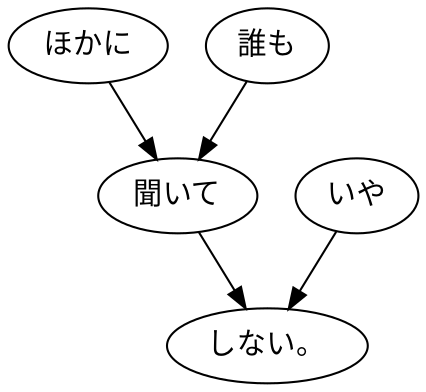 digraph graph7256 {
	node0 [label="ほかに"];
	node1 [label="誰も"];
	node2 [label="聞いて"];
	node3 [label="いや"];
	node4 [label="しない。"];
	node0 -> node2;
	node1 -> node2;
	node2 -> node4;
	node3 -> node4;
}
